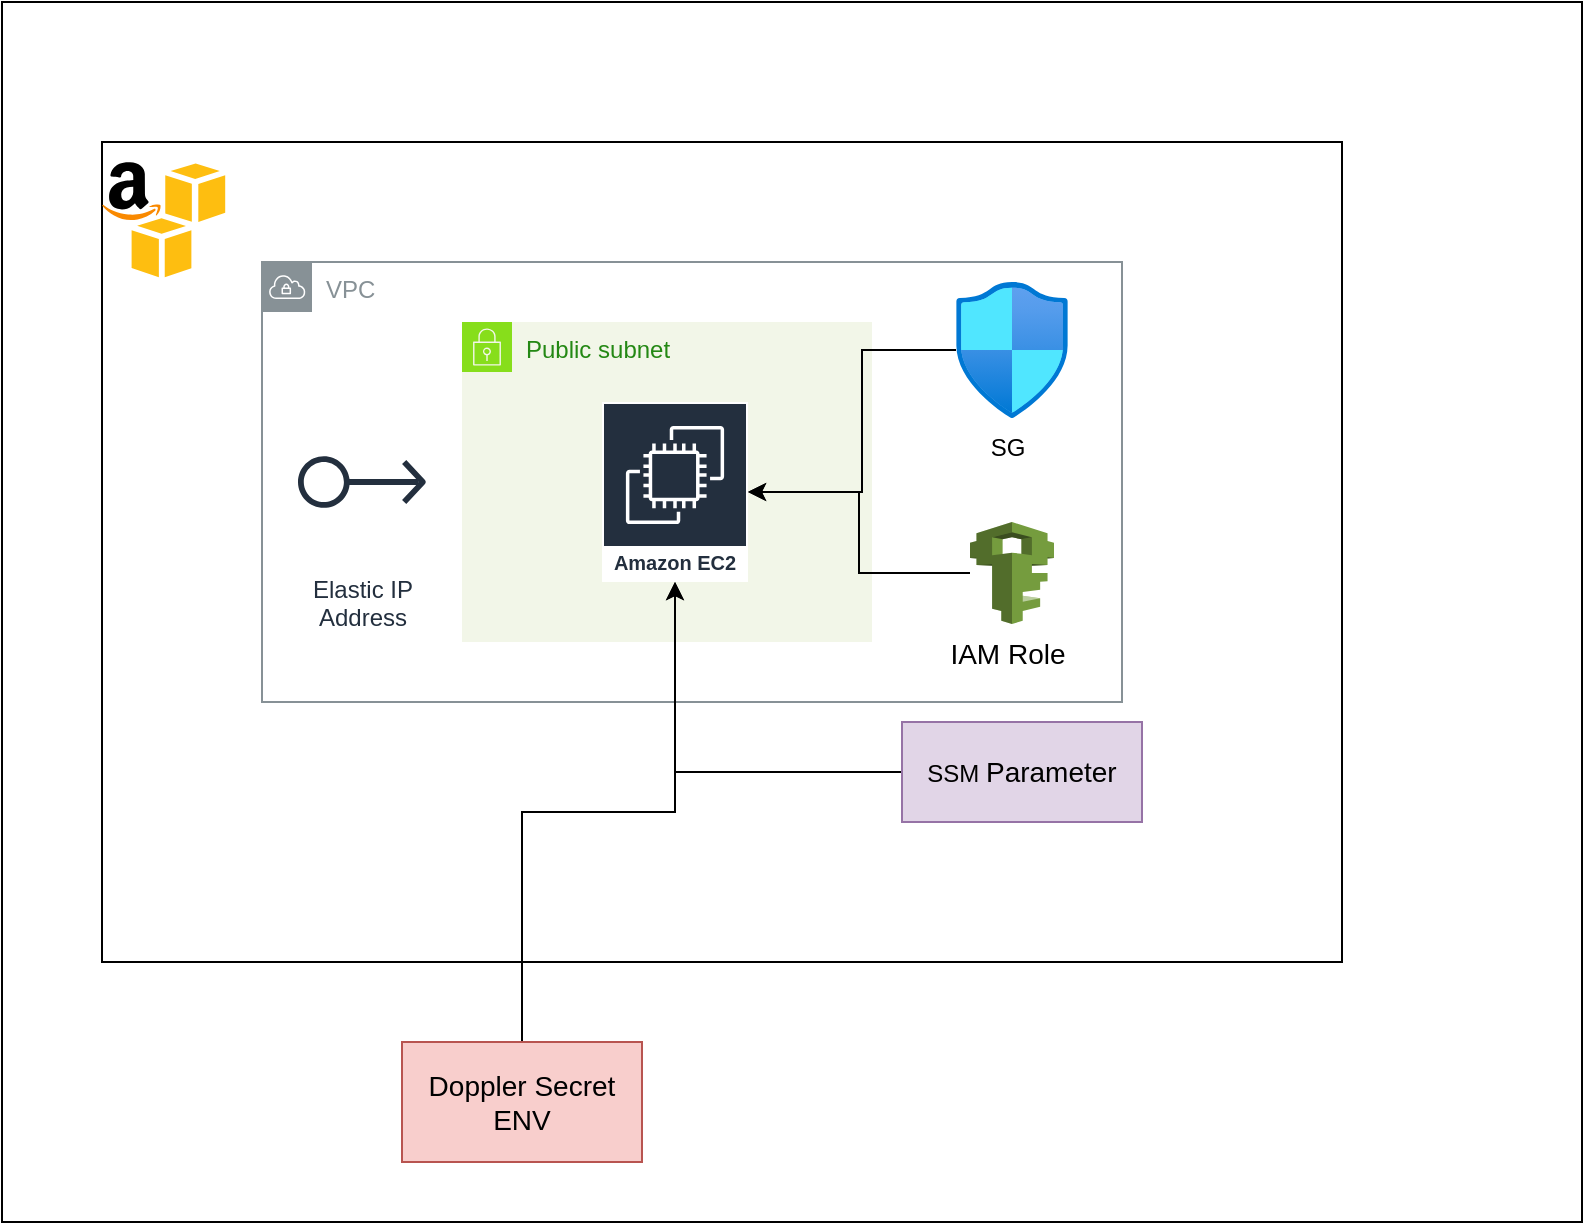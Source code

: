 <mxfile version="24.5.3" type="github">
  <diagram name="Page-1" id="Z35zId-klYGZ_W22yHqi">
    <mxGraphModel dx="677" dy="337" grid="1" gridSize="10" guides="1" tooltips="1" connect="1" arrows="1" fold="1" page="1" pageScale="1" pageWidth="850" pageHeight="1100" math="0" shadow="0">
      <root>
        <mxCell id="0" />
        <mxCell id="1" parent="0" />
        <mxCell id="frT2m2DFAc9WOympuFWY-1" value="" style="rounded=0;whiteSpace=wrap;html=1;" vertex="1" parent="1">
          <mxGeometry x="40" y="80" width="790" height="610" as="geometry" />
        </mxCell>
        <mxCell id="frT2m2DFAc9WOympuFWY-2" value="" style="rounded=0;whiteSpace=wrap;html=1;" vertex="1" parent="1">
          <mxGeometry x="90" y="150" width="620" height="410" as="geometry" />
        </mxCell>
        <mxCell id="frT2m2DFAc9WOympuFWY-3" value="VPC" style="sketch=0;outlineConnect=0;gradientColor=none;html=1;whiteSpace=wrap;fontSize=12;fontStyle=0;shape=mxgraph.aws4.group;grIcon=mxgraph.aws4.group_vpc;strokeColor=#879196;fillColor=none;verticalAlign=top;align=left;spacingLeft=30;fontColor=#879196;dashed=0;" vertex="1" parent="1">
          <mxGeometry x="170" y="210" width="430" height="220" as="geometry" />
        </mxCell>
        <mxCell id="frT2m2DFAc9WOympuFWY-4" value="Public subnet" style="points=[[0,0],[0.25,0],[0.5,0],[0.75,0],[1,0],[1,0.25],[1,0.5],[1,0.75],[1,1],[0.75,1],[0.5,1],[0.25,1],[0,1],[0,0.75],[0,0.5],[0,0.25]];outlineConnect=0;gradientColor=none;html=1;whiteSpace=wrap;fontSize=12;fontStyle=0;container=1;pointerEvents=0;collapsible=0;recursiveResize=0;shape=mxgraph.aws4.group;grIcon=mxgraph.aws4.group_security_group;grStroke=0;strokeColor=#87de1b;fillColor=#F2F6E8;verticalAlign=top;align=left;spacingLeft=30;fontColor=#248814;dashed=1;dashPattern=1 4;strokeWidth=4;" vertex="1" parent="1">
          <mxGeometry x="270" y="240" width="205" height="160" as="geometry" />
        </mxCell>
        <mxCell id="frT2m2DFAc9WOympuFWY-5" value="Amazon EC2" style="sketch=0;outlineConnect=0;fontColor=#232F3E;gradientColor=none;strokeColor=#ffffff;fillColor=#232F3E;dashed=0;verticalLabelPosition=middle;verticalAlign=bottom;align=center;html=1;whiteSpace=wrap;fontSize=10;fontStyle=1;spacing=3;shape=mxgraph.aws4.productIcon;prIcon=mxgraph.aws4.ec2;" vertex="1" parent="frT2m2DFAc9WOympuFWY-4">
          <mxGeometry x="70" y="40" width="73" height="90" as="geometry" />
        </mxCell>
        <mxCell id="frT2m2DFAc9WOympuFWY-20" style="edgeStyle=orthogonalEdgeStyle;rounded=0;orthogonalLoop=1;jettySize=auto;html=1;" edge="1" parent="frT2m2DFAc9WOympuFWY-4" source="frT2m2DFAc9WOympuFWY-6" target="frT2m2DFAc9WOympuFWY-5">
          <mxGeometry relative="1" as="geometry">
            <Array as="points">
              <mxPoint x="200" y="14" />
              <mxPoint x="200" y="85" />
            </Array>
          </mxGeometry>
        </mxCell>
        <mxCell id="frT2m2DFAc9WOympuFWY-6" value="" style="image;aspect=fixed;html=1;points=[];align=center;fontSize=12;image=img/lib/azure2/networking/Network_Security_Groups.svg;" vertex="1" parent="1">
          <mxGeometry x="517" y="220" width="56.0" height="68" as="geometry" />
        </mxCell>
        <mxCell id="frT2m2DFAc9WOympuFWY-7" value="Elastic IP&#xa;Address" style="sketch=0;outlineConnect=0;fontColor=#232F3E;gradientColor=none;strokeColor=#232F3E;fillColor=#ffffff;dashed=0;verticalLabelPosition=bottom;verticalAlign=top;align=center;html=1;fontSize=12;fontStyle=0;aspect=fixed;shape=mxgraph.aws4.resourceIcon;resIcon=mxgraph.aws4.elastic_ip_address;" vertex="1" parent="1">
          <mxGeometry x="180" y="280" width="80" height="80" as="geometry" />
        </mxCell>
        <mxCell id="frT2m2DFAc9WOympuFWY-11" value="" style="edgeStyle=orthogonalEdgeStyle;rounded=0;orthogonalLoop=1;jettySize=auto;html=1;" edge="1" parent="1" source="frT2m2DFAc9WOympuFWY-10" target="frT2m2DFAc9WOympuFWY-5">
          <mxGeometry relative="1" as="geometry" />
        </mxCell>
        <mxCell id="frT2m2DFAc9WOympuFWY-10" value="&lt;font style=&quot;font-size: 14px;&quot;&gt;Doppler Secret ENV&lt;/font&gt;" style="rounded=0;whiteSpace=wrap;html=1;fillColor=#f8cecc;strokeColor=#b85450;" vertex="1" parent="1">
          <mxGeometry x="240" y="600" width="120" height="60" as="geometry" />
        </mxCell>
        <mxCell id="frT2m2DFAc9WOympuFWY-15" style="edgeStyle=orthogonalEdgeStyle;rounded=0;orthogonalLoop=1;jettySize=auto;html=1;" edge="1" parent="1" source="frT2m2DFAc9WOympuFWY-12" target="frT2m2DFAc9WOympuFWY-5">
          <mxGeometry relative="1" as="geometry" />
        </mxCell>
        <mxCell id="frT2m2DFAc9WOympuFWY-12" value="SSM &lt;font style=&quot;font-size: 14px;&quot;&gt;Parameter&lt;/font&gt;" style="rounded=0;whiteSpace=wrap;html=1;fillColor=#e1d5e7;strokeColor=#9673a6;" vertex="1" parent="1">
          <mxGeometry x="490" y="440" width="120" height="50" as="geometry" />
        </mxCell>
        <mxCell id="frT2m2DFAc9WOympuFWY-16" value="" style="dashed=0;outlineConnect=0;html=1;align=center;labelPosition=center;verticalLabelPosition=bottom;verticalAlign=top;shape=mxgraph.weblogos.aws_s3" vertex="1" parent="1">
          <mxGeometry x="90" y="160" width="61.6" height="57.6" as="geometry" />
        </mxCell>
        <mxCell id="frT2m2DFAc9WOympuFWY-21" style="edgeStyle=orthogonalEdgeStyle;rounded=0;orthogonalLoop=1;jettySize=auto;html=1;" edge="1" parent="1" source="frT2m2DFAc9WOympuFWY-17" target="frT2m2DFAc9WOympuFWY-5">
          <mxGeometry relative="1" as="geometry" />
        </mxCell>
        <mxCell id="frT2m2DFAc9WOympuFWY-17" value="" style="outlineConnect=0;dashed=0;verticalLabelPosition=bottom;verticalAlign=top;align=center;html=1;shape=mxgraph.aws3.iam;fillColor=#759C3E;gradientColor=none;" vertex="1" parent="1">
          <mxGeometry x="524" y="340" width="42" height="51" as="geometry" />
        </mxCell>
        <mxCell id="frT2m2DFAc9WOympuFWY-18" value="&lt;font style=&quot;font-size: 14px;&quot;&gt;IAM Role&lt;/font&gt;" style="text;html=1;align=center;verticalAlign=middle;whiteSpace=wrap;rounded=0;" vertex="1" parent="1">
          <mxGeometry x="513" y="391" width="60" height="30" as="geometry" />
        </mxCell>
        <mxCell id="frT2m2DFAc9WOympuFWY-19" value="SG" style="text;html=1;align=center;verticalAlign=middle;whiteSpace=wrap;rounded=0;" vertex="1" parent="1">
          <mxGeometry x="513" y="288" width="60" height="30" as="geometry" />
        </mxCell>
      </root>
    </mxGraphModel>
  </diagram>
</mxfile>
